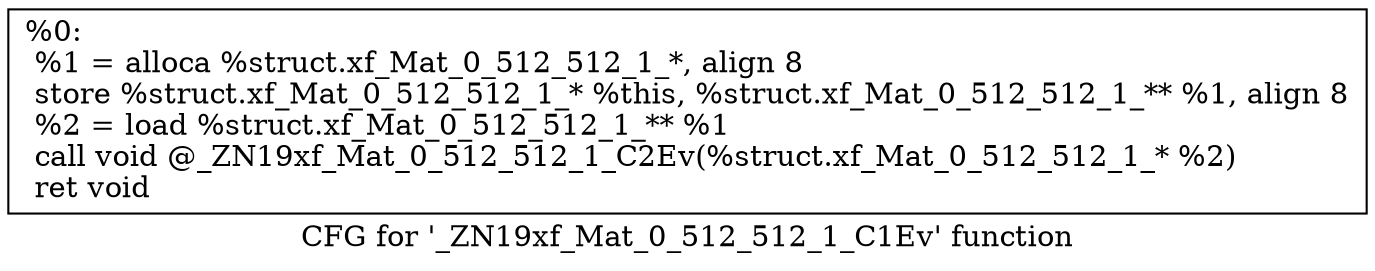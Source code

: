 digraph "CFG for '_ZN19xf_Mat_0_512_512_1_C1Ev' function" {
	label="CFG for '_ZN19xf_Mat_0_512_512_1_C1Ev' function";

	Node0x2fda9d0 [shape=record,label="{%0:\l  %1 = alloca %struct.xf_Mat_0_512_512_1_*, align 8\l  store %struct.xf_Mat_0_512_512_1_* %this, %struct.xf_Mat_0_512_512_1_** %1, align 8\l  %2 = load %struct.xf_Mat_0_512_512_1_** %1\l  call void @_ZN19xf_Mat_0_512_512_1_C2Ev(%struct.xf_Mat_0_512_512_1_* %2)\l  ret void\l}"];
}
